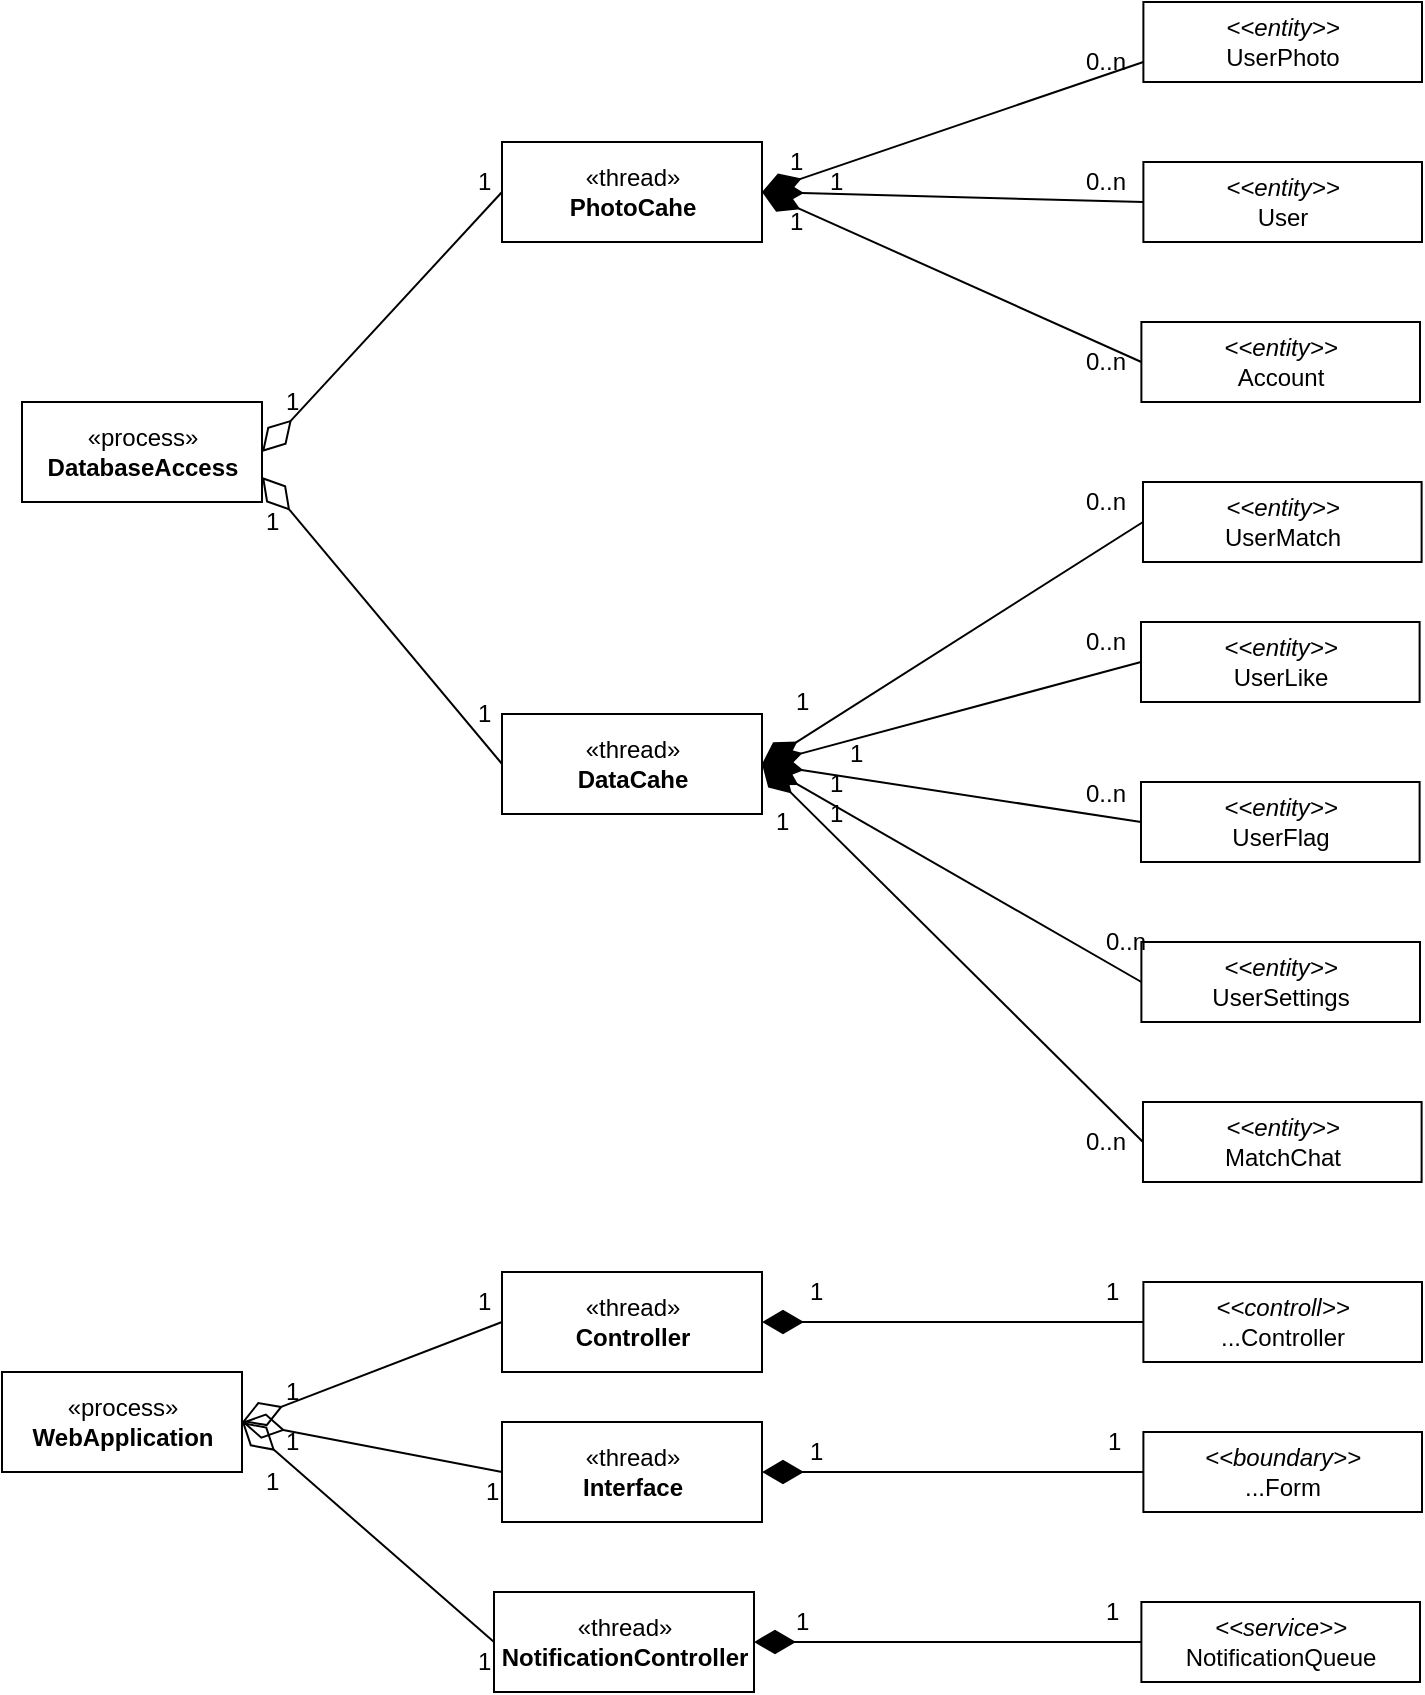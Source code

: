 <mxfile version="12.2.7" type="google" pages="1"><diagram id="T-J2Q0A5wLxZ0hOnudPR" name="Page-1"><mxGraphModel dx="772" dy="1700" grid="1" gridSize="10" guides="1" tooltips="1" connect="1" arrows="1" fold="1" page="1" pageScale="1" pageWidth="1920" pageHeight="1200" math="0" shadow="0"><root><mxCell id="0"/><mxCell id="1" parent="0"/><mxCell id="Jg9BOYhjCWcZE8WwExI7-66" value="1" style="text;html=1;resizable=0;points=[];autosize=1;align=left;verticalAlign=top;spacingTop=-4;" vertex="1" parent="1"><mxGeometry x="200" y="10" width="20" height="20" as="geometry"/></mxCell><mxCell id="Jg9BOYhjCWcZE8WwExI7-1" value="«process»&lt;br&gt;&lt;b&gt;DatabaseAccess&lt;/b&gt;" style="html=1;" vertex="1" parent="1"><mxGeometry x="80" y="-40" width="120" height="50" as="geometry"/></mxCell><mxCell id="Jg9BOYhjCWcZE8WwExI7-2" value="«process»&lt;br&gt;&lt;b&gt;WebApplication&lt;/b&gt;" style="html=1;" vertex="1" parent="1"><mxGeometry x="70" y="445" width="120" height="50" as="geometry"/></mxCell><mxCell id="Jg9BOYhjCWcZE8WwExI7-3" value="«thread»&lt;br&gt;&lt;b&gt;Interface&lt;/b&gt;" style="html=1;" vertex="1" parent="1"><mxGeometry x="320" y="470" width="130" height="50" as="geometry"/></mxCell><mxCell id="Jg9BOYhjCWcZE8WwExI7-5" value="«thread»&lt;br&gt;&lt;b&gt;DataCahe&lt;/b&gt;" style="html=1;" vertex="1" parent="1"><mxGeometry x="320" y="116" width="130" height="50" as="geometry"/></mxCell><mxCell id="Jg9BOYhjCWcZE8WwExI7-7" value="«thread»&lt;br&gt;&lt;b&gt;NotificationController&lt;/b&gt;" style="html=1;" vertex="1" parent="1"><mxGeometry x="316" y="555" width="130" height="50" as="geometry"/></mxCell><mxCell id="Jg9BOYhjCWcZE8WwExI7-8" value="«thread»&lt;br&gt;&lt;b&gt;Controller&lt;/b&gt;" style="html=1;" vertex="1" parent="1"><mxGeometry x="320" y="395" width="130" height="50" as="geometry"/></mxCell><mxCell id="Jg9BOYhjCWcZE8WwExI7-10" value="«thread»&lt;br&gt;&lt;b&gt;PhotoCahe&lt;/b&gt;" style="html=1;" vertex="1" parent="1"><mxGeometry x="320" y="-170" width="130" height="50" as="geometry"/></mxCell><mxCell id="Jg9BOYhjCWcZE8WwExI7-31" value="&lt;i&gt;&amp;lt;&amp;lt;controll&amp;gt;&amp;gt;&lt;br&gt;&lt;/i&gt;...Controller" style="html=1;" vertex="1" parent="1"><mxGeometry x="640.697" y="400" width="139.303" height="40" as="geometry"/></mxCell><mxCell id="Jg9BOYhjCWcZE8WwExI7-32" value="&lt;i&gt;&amp;lt;&amp;lt;boundary&amp;gt;&amp;gt;&lt;br&gt;&lt;/i&gt;...Form" style="html=1;" vertex="1" parent="1"><mxGeometry x="640.697" y="475" width="139.303" height="40" as="geometry"/></mxCell><mxCell id="Jg9BOYhjCWcZE8WwExI7-33" value="&lt;i&gt;&amp;lt;&amp;lt;service&amp;gt;&amp;gt;&lt;br&gt;&lt;/i&gt;NotificationQueue" style="html=1;" vertex="1" parent="1"><mxGeometry x="639.697" y="560" width="139.303" height="40" as="geometry"/></mxCell><mxCell id="Jg9BOYhjCWcZE8WwExI7-34" value="" style="endArrow=none;endFill=0;endSize=24;html=1;exitX=1;exitY=0.5;exitDx=0;exitDy=0;entryX=0;entryY=0.5;entryDx=0;entryDy=0;startArrow=diamondThin;startFill=0;startSize=19;" edge="1" parent="1" source="Jg9BOYhjCWcZE8WwExI7-2" target="Jg9BOYhjCWcZE8WwExI7-8"><mxGeometry width="160" relative="1" as="geometry"><mxPoint x="100" y="580" as="sourcePoint"/><mxPoint x="260" y="580" as="targetPoint"/></mxGeometry></mxCell><mxCell id="Jg9BOYhjCWcZE8WwExI7-35" value="1" style="text;html=1;resizable=0;points=[];autosize=1;align=left;verticalAlign=top;spacingTop=-4;" vertex="1" parent="1"><mxGeometry x="306" y="400" width="20" height="20" as="geometry"/></mxCell><mxCell id="Jg9BOYhjCWcZE8WwExI7-36" value="1" style="text;html=1;resizable=0;points=[];autosize=1;align=left;verticalAlign=top;spacingTop=-4;" vertex="1" parent="1"><mxGeometry x="210" y="445" width="20" height="20" as="geometry"/></mxCell><mxCell id="Jg9BOYhjCWcZE8WwExI7-56" value="" style="endArrow=none;endFill=0;endSize=24;html=1;exitX=1;exitY=0.5;exitDx=0;exitDy=0;entryX=0;entryY=0.5;entryDx=0;entryDy=0;startArrow=diamondThin;startFill=0;startSize=19;" edge="1" parent="1" source="Jg9BOYhjCWcZE8WwExI7-2" target="Jg9BOYhjCWcZE8WwExI7-3"><mxGeometry width="160" relative="1" as="geometry"><mxPoint x="210" y="435" as="sourcePoint"/><mxPoint x="330" y="395" as="targetPoint"/></mxGeometry></mxCell><mxCell id="Jg9BOYhjCWcZE8WwExI7-57" value="" style="endArrow=none;endFill=0;endSize=24;html=1;entryX=0;entryY=0.5;entryDx=0;entryDy=0;startArrow=diamondThin;startFill=0;startSize=19;exitX=1;exitY=0.5;exitDx=0;exitDy=0;" edge="1" parent="1" source="Jg9BOYhjCWcZE8WwExI7-2" target="Jg9BOYhjCWcZE8WwExI7-7"><mxGeometry width="160" relative="1" as="geometry"><mxPoint x="200" y="430" as="sourcePoint"/><mxPoint x="340" y="405" as="targetPoint"/></mxGeometry></mxCell><mxCell id="Jg9BOYhjCWcZE8WwExI7-58" value="" style="endArrow=none;endFill=0;endSize=24;html=1;exitX=1;exitY=0.5;exitDx=0;exitDy=0;entryX=0;entryY=0.5;entryDx=0;entryDy=0;startArrow=diamondThin;startFill=0;startSize=19;" edge="1" parent="1" source="Jg9BOYhjCWcZE8WwExI7-1" target="Jg9BOYhjCWcZE8WwExI7-10"><mxGeometry width="160" relative="1" as="geometry"><mxPoint x="230" y="455" as="sourcePoint"/><mxPoint x="350" y="415" as="targetPoint"/></mxGeometry></mxCell><mxCell id="Jg9BOYhjCWcZE8WwExI7-59" value="" style="endArrow=none;endFill=0;endSize=24;html=1;exitX=1;exitY=0.75;exitDx=0;exitDy=0;entryX=0;entryY=0.5;entryDx=0;entryDy=0;startArrow=diamondThin;startFill=0;startSize=19;" edge="1" parent="1" source="Jg9BOYhjCWcZE8WwExI7-1" target="Jg9BOYhjCWcZE8WwExI7-5"><mxGeometry width="160" relative="1" as="geometry"><mxPoint x="240" y="465" as="sourcePoint"/><mxPoint x="360" y="425" as="targetPoint"/></mxGeometry></mxCell><mxCell id="Jg9BOYhjCWcZE8WwExI7-60" value="1" style="text;html=1;resizable=0;points=[];autosize=1;align=left;verticalAlign=top;spacingTop=-4;" vertex="1" parent="1"><mxGeometry x="210" y="470" width="20" height="20" as="geometry"/></mxCell><mxCell id="Jg9BOYhjCWcZE8WwExI7-61" value="1" style="text;html=1;resizable=0;points=[];autosize=1;align=left;verticalAlign=top;spacingTop=-4;" vertex="1" parent="1"><mxGeometry x="310" y="495" width="20" height="20" as="geometry"/></mxCell><mxCell id="Jg9BOYhjCWcZE8WwExI7-62" value="1" style="text;html=1;resizable=0;points=[];autosize=1;align=left;verticalAlign=top;spacingTop=-4;" vertex="1" parent="1"><mxGeometry x="306" y="580" width="20" height="20" as="geometry"/></mxCell><mxCell id="Jg9BOYhjCWcZE8WwExI7-63" value="1" style="text;html=1;resizable=0;points=[];autosize=1;align=left;verticalAlign=top;spacingTop=-4;" vertex="1" parent="1"><mxGeometry x="200" y="490" width="20" height="20" as="geometry"/></mxCell><mxCell id="Jg9BOYhjCWcZE8WwExI7-64" value="1" style="text;html=1;resizable=0;points=[];autosize=1;align=left;verticalAlign=top;spacingTop=-4;" vertex="1" parent="1"><mxGeometry x="210" y="-50" width="20" height="20" as="geometry"/></mxCell><mxCell id="Jg9BOYhjCWcZE8WwExI7-65" value="1" style="text;html=1;resizable=0;points=[];autosize=1;align=left;verticalAlign=top;spacingTop=-4;" vertex="1" parent="1"><mxGeometry x="306" y="-160" width="20" height="20" as="geometry"/></mxCell><mxCell id="Jg9BOYhjCWcZE8WwExI7-67" value="1" style="text;html=1;resizable=0;points=[];autosize=1;align=left;verticalAlign=top;spacingTop=-4;" vertex="1" parent="1"><mxGeometry x="306" y="106" width="20" height="20" as="geometry"/></mxCell><mxCell id="Jg9BOYhjCWcZE8WwExI7-69" value="" style="endArrow=none;endFill=0;endSize=24;html=1;startArrow=diamondThin;startFill=1;startSize=18;entryX=0;entryY=0.5;entryDx=0;entryDy=0;exitX=1;exitY=0.5;exitDx=0;exitDy=0;" edge="1" parent="1" source="Jg9BOYhjCWcZE8WwExI7-7" target="Jg9BOYhjCWcZE8WwExI7-33"><mxGeometry width="160" relative="1" as="geometry"><mxPoint x="480" y="550" as="sourcePoint"/><mxPoint x="560" y="535" as="targetPoint"/></mxGeometry></mxCell><mxCell id="Jg9BOYhjCWcZE8WwExI7-70" value="" style="endArrow=none;endFill=0;endSize=24;html=1;startArrow=diamondThin;startFill=1;startSize=18;entryX=0;entryY=0.5;entryDx=0;entryDy=0;exitX=1;exitY=0.5;exitDx=0;exitDy=0;" edge="1" parent="1" source="Jg9BOYhjCWcZE8WwExI7-3" target="Jg9BOYhjCWcZE8WwExI7-32"><mxGeometry width="160" relative="1" as="geometry"><mxPoint x="460" y="545" as="sourcePoint"/><mxPoint x="570.697" y="550" as="targetPoint"/></mxGeometry></mxCell><mxCell id="Jg9BOYhjCWcZE8WwExI7-72" value="" style="endArrow=none;endFill=0;endSize=24;html=1;startArrow=diamondThin;startFill=1;startSize=18;entryX=0;entryY=0.5;entryDx=0;entryDy=0;exitX=1;exitY=0.5;exitDx=0;exitDy=0;" edge="1" parent="1" source="Jg9BOYhjCWcZE8WwExI7-8" target="Jg9BOYhjCWcZE8WwExI7-31"><mxGeometry width="160" relative="1" as="geometry"><mxPoint x="470" y="555" as="sourcePoint"/><mxPoint x="580.697" y="560" as="targetPoint"/></mxGeometry></mxCell><mxCell id="Jg9BOYhjCWcZE8WwExI7-74" value="" style="endArrow=none;endFill=0;endSize=24;html=1;startArrow=diamondThin;startFill=1;startSize=18;entryX=0;entryY=0.75;entryDx=0;entryDy=0;exitX=1;exitY=0.5;exitDx=0;exitDy=0;" edge="1" parent="1" source="Jg9BOYhjCWcZE8WwExI7-10" target="Jg9BOYhjCWcZE8WwExI7-15"><mxGeometry width="160" relative="1" as="geometry"><mxPoint x="450" y="161" as="sourcePoint"/><mxPoint x="560.197" y="160" as="targetPoint"/></mxGeometry></mxCell><mxCell id="Jg9BOYhjCWcZE8WwExI7-75" value="" style="endArrow=none;endFill=0;endSize=24;html=1;startArrow=diamondThin;startFill=1;startSize=18;entryX=0;entryY=0.5;entryDx=0;entryDy=0;exitX=1;exitY=0.5;exitDx=0;exitDy=0;" edge="1" parent="1" source="Jg9BOYhjCWcZE8WwExI7-5" target="Jg9BOYhjCWcZE8WwExI7-18"><mxGeometry width="160" relative="1" as="geometry"><mxPoint x="460" y="-85" as="sourcePoint"/><mxPoint x="570.197" y="-120" as="targetPoint"/></mxGeometry></mxCell><mxCell id="Jg9BOYhjCWcZE8WwExI7-76" value="" style="endArrow=none;endFill=0;endSize=24;html=1;startArrow=diamondThin;startFill=1;startSize=18;entryX=0;entryY=0.5;entryDx=0;entryDy=0;exitX=1;exitY=0.5;exitDx=0;exitDy=0;" edge="1" parent="1" source="Jg9BOYhjCWcZE8WwExI7-10" target="Jg9BOYhjCWcZE8WwExI7-12"><mxGeometry width="160" relative="1" as="geometry"><mxPoint x="470" y="-75" as="sourcePoint"/><mxPoint x="580.197" y="-110" as="targetPoint"/></mxGeometry></mxCell><mxCell id="Jg9BOYhjCWcZE8WwExI7-77" value="" style="endArrow=none;endFill=0;endSize=24;html=1;startArrow=diamondThin;startFill=1;startSize=18;entryX=0;entryY=0.5;entryDx=0;entryDy=0;exitX=1;exitY=0.5;exitDx=0;exitDy=0;" edge="1" parent="1" source="Jg9BOYhjCWcZE8WwExI7-10" target="Jg9BOYhjCWcZE8WwExI7-11"><mxGeometry width="160" relative="1" as="geometry"><mxPoint x="455.5" y="-40" as="sourcePoint"/><mxPoint x="565.697" y="-70" as="targetPoint"/></mxGeometry></mxCell><mxCell id="Jg9BOYhjCWcZE8WwExI7-13" value="&lt;i&gt;&amp;lt;&amp;lt;entity&amp;gt;&amp;gt;&lt;br&gt;&lt;/i&gt;UserLike" style="html=1;" vertex="1" parent="1"><mxGeometry x="639.5" y="70" width="139.303" height="40" as="geometry"/></mxCell><mxCell id="Jg9BOYhjCWcZE8WwExI7-14" value="&lt;i&gt;&amp;lt;&amp;lt;entity&amp;gt;&amp;gt;&lt;br&gt;&lt;/i&gt;UserMatch" style="html=1;" vertex="1" parent="1"><mxGeometry x="640.5" width="139.303" height="40" as="geometry"/></mxCell><mxCell id="Jg9BOYhjCWcZE8WwExI7-16" value="&lt;i&gt;&amp;lt;&amp;lt;entity&amp;gt;&amp;gt;&lt;br&gt;&lt;/i&gt;UserFlag" style="html=1;" vertex="1" parent="1"><mxGeometry x="639.5" y="150" width="139.303" height="40" as="geometry"/></mxCell><mxCell id="Jg9BOYhjCWcZE8WwExI7-17" value="&lt;i&gt;&amp;lt;&amp;lt;entity&amp;gt;&amp;gt;&lt;br&gt;&lt;/i&gt;UserSettings" style="html=1;" vertex="1" parent="1"><mxGeometry x="639.697" y="230" width="139.303" height="40" as="geometry"/></mxCell><mxCell id="Jg9BOYhjCWcZE8WwExI7-18" value="&lt;i&gt;&amp;lt;&amp;lt;entity&amp;gt;&amp;gt;&lt;br&gt;&lt;/i&gt;MatchChat" style="html=1;" vertex="1" parent="1"><mxGeometry x="640.5" y="310" width="139.303" height="40" as="geometry"/></mxCell><mxCell id="Jg9BOYhjCWcZE8WwExI7-78" value="" style="endArrow=none;endFill=0;endSize=24;html=1;startArrow=diamondThin;startFill=1;startSize=18;entryX=0;entryY=0.5;entryDx=0;entryDy=0;exitX=1;exitY=0.5;exitDx=0;exitDy=0;" edge="1" parent="1" source="Jg9BOYhjCWcZE8WwExI7-5" target="Jg9BOYhjCWcZE8WwExI7-14"><mxGeometry width="160" relative="1" as="geometry"><mxPoint x="460" y="105" as="sourcePoint"/><mxPoint x="580" y="265" as="targetPoint"/></mxGeometry></mxCell><mxCell id="Jg9BOYhjCWcZE8WwExI7-79" value="" style="endArrow=none;endFill=0;endSize=24;html=1;startArrow=diamondThin;startFill=1;startSize=18;entryX=0;entryY=0.5;entryDx=0;entryDy=0;exitX=1;exitY=0.5;exitDx=0;exitDy=0;" edge="1" parent="1" source="Jg9BOYhjCWcZE8WwExI7-5" target="Jg9BOYhjCWcZE8WwExI7-13"><mxGeometry width="160" relative="1" as="geometry"><mxPoint x="470" y="115" as="sourcePoint"/><mxPoint x="590" y="275" as="targetPoint"/></mxGeometry></mxCell><mxCell id="Jg9BOYhjCWcZE8WwExI7-80" value="" style="endArrow=none;endFill=0;endSize=24;html=1;startArrow=diamondThin;startFill=1;startSize=18;entryX=0;entryY=0.5;entryDx=0;entryDy=0;exitX=1;exitY=0.5;exitDx=0;exitDy=0;" edge="1" parent="1" source="Jg9BOYhjCWcZE8WwExI7-5" target="Jg9BOYhjCWcZE8WwExI7-16"><mxGeometry width="160" relative="1" as="geometry"><mxPoint x="480" y="125" as="sourcePoint"/><mxPoint x="600" y="285" as="targetPoint"/></mxGeometry></mxCell><mxCell id="Jg9BOYhjCWcZE8WwExI7-81" value="" style="endArrow=none;endFill=0;endSize=24;html=1;startArrow=diamondThin;startFill=1;startSize=18;entryX=0;entryY=0.5;entryDx=0;entryDy=0;exitX=1;exitY=0.5;exitDx=0;exitDy=0;" edge="1" parent="1" source="Jg9BOYhjCWcZE8WwExI7-5" target="Jg9BOYhjCWcZE8WwExI7-17"><mxGeometry width="160" relative="1" as="geometry"><mxPoint x="490" y="135" as="sourcePoint"/><mxPoint x="610" y="295" as="targetPoint"/></mxGeometry></mxCell><mxCell id="Jg9BOYhjCWcZE8WwExI7-11" value="&lt;i&gt;&amp;lt;&amp;lt;entity&amp;gt;&amp;gt;&lt;br&gt;&lt;/i&gt;Account" style="html=1;" vertex="1" parent="1"><mxGeometry x="639.697" y="-80" width="139.303" height="40" as="geometry"/></mxCell><mxCell id="Jg9BOYhjCWcZE8WwExI7-12" value="&lt;i&gt;&amp;lt;&amp;lt;entity&amp;gt;&amp;gt;&lt;br&gt;&lt;/i&gt;User" style="html=1;" vertex="1" parent="1"><mxGeometry x="640.697" y="-160" width="139.303" height="40" as="geometry"/></mxCell><mxCell id="Jg9BOYhjCWcZE8WwExI7-15" value="&lt;i&gt;&amp;lt;&amp;lt;entity&amp;gt;&amp;gt;&lt;br&gt;&lt;/i&gt;UserPhoto" style="html=1;" vertex="1" parent="1"><mxGeometry x="640.697" y="-240" width="139.303" height="40" as="geometry"/></mxCell><mxCell id="Jg9BOYhjCWcZE8WwExI7-85" value="1" style="text;html=1;resizable=0;points=[];autosize=1;align=left;verticalAlign=top;spacingTop=-4;" vertex="1" parent="1"><mxGeometry x="462" y="-170" width="20" height="20" as="geometry"/></mxCell><mxCell id="Jg9BOYhjCWcZE8WwExI7-86" value="1" style="text;html=1;resizable=0;points=[];autosize=1;align=left;verticalAlign=top;spacingTop=-4;" vertex="1" parent="1"><mxGeometry x="462" y="-140" width="20" height="20" as="geometry"/></mxCell><mxCell id="Jg9BOYhjCWcZE8WwExI7-87" value="1" style="text;html=1;resizable=0;points=[];autosize=1;align=left;verticalAlign=top;spacingTop=-4;" vertex="1" parent="1"><mxGeometry x="482" y="-160" width="20" height="20" as="geometry"/></mxCell><mxCell id="Jg9BOYhjCWcZE8WwExI7-88" value="1" style="text;html=1;resizable=0;points=[];autosize=1;align=left;verticalAlign=top;spacingTop=-4;" vertex="1" parent="1"><mxGeometry x="465" y="100" width="20" height="20" as="geometry"/></mxCell><mxCell id="Jg9BOYhjCWcZE8WwExI7-89" value="1" style="text;html=1;resizable=0;points=[];autosize=1;align=left;verticalAlign=top;spacingTop=-4;" vertex="1" parent="1"><mxGeometry x="455" y="160" width="20" height="20" as="geometry"/></mxCell><mxCell id="Jg9BOYhjCWcZE8WwExI7-90" value="1" style="text;html=1;resizable=0;points=[];autosize=1;align=left;verticalAlign=top;spacingTop=-4;" vertex="1" parent="1"><mxGeometry x="492" y="126" width="20" height="20" as="geometry"/></mxCell><mxCell id="Jg9BOYhjCWcZE8WwExI7-96" value="1" style="text;html=1;resizable=0;points=[];autosize=1;align=left;verticalAlign=top;spacingTop=-4;" vertex="1" parent="1"><mxGeometry x="482" y="141" width="20" height="20" as="geometry"/></mxCell><mxCell id="Jg9BOYhjCWcZE8WwExI7-97" value="1" style="text;html=1;resizable=0;points=[];autosize=1;align=left;verticalAlign=top;spacingTop=-4;" vertex="1" parent="1"><mxGeometry x="482" y="156" width="20" height="20" as="geometry"/></mxCell><mxCell id="Jg9BOYhjCWcZE8WwExI7-98" value="0..n" style="text;html=1;resizable=0;points=[];autosize=1;align=left;verticalAlign=top;spacingTop=-4;" vertex="1" parent="1"><mxGeometry x="610" y="-220" width="40" height="20" as="geometry"/></mxCell><mxCell id="Jg9BOYhjCWcZE8WwExI7-99" value="0..n" style="text;html=1;resizable=0;points=[];autosize=1;align=left;verticalAlign=top;spacingTop=-4;" vertex="1" parent="1"><mxGeometry x="610" y="-160" width="40" height="20" as="geometry"/></mxCell><mxCell id="Jg9BOYhjCWcZE8WwExI7-100" value="0..n" style="text;html=1;resizable=0;points=[];autosize=1;align=left;verticalAlign=top;spacingTop=-4;" vertex="1" parent="1"><mxGeometry x="610" y="-70" width="40" height="20" as="geometry"/></mxCell><mxCell id="Jg9BOYhjCWcZE8WwExI7-101" value="0..n" style="text;html=1;resizable=0;points=[];autosize=1;align=left;verticalAlign=top;spacingTop=-4;" vertex="1" parent="1"><mxGeometry x="610" width="40" height="20" as="geometry"/></mxCell><mxCell id="Jg9BOYhjCWcZE8WwExI7-102" value="0..n" style="text;html=1;resizable=0;points=[];autosize=1;align=left;verticalAlign=top;spacingTop=-4;" vertex="1" parent="1"><mxGeometry x="610" y="70" width="40" height="20" as="geometry"/></mxCell><mxCell id="Jg9BOYhjCWcZE8WwExI7-103" value="0..n" style="text;html=1;resizable=0;points=[];autosize=1;align=left;verticalAlign=top;spacingTop=-4;" vertex="1" parent="1"><mxGeometry x="610" y="146" width="40" height="20" as="geometry"/></mxCell><mxCell id="Jg9BOYhjCWcZE8WwExI7-104" value="0..n" style="text;html=1;resizable=0;points=[];autosize=1;align=left;verticalAlign=top;spacingTop=-4;" vertex="1" parent="1"><mxGeometry x="619.5" y="220" width="40" height="20" as="geometry"/></mxCell><mxCell id="Jg9BOYhjCWcZE8WwExI7-105" value="0..n" style="text;html=1;resizable=0;points=[];autosize=1;align=left;verticalAlign=top;spacingTop=-4;" vertex="1" parent="1"><mxGeometry x="610" y="320" width="40" height="20" as="geometry"/></mxCell><mxCell id="Jg9BOYhjCWcZE8WwExI7-106" value="1" style="text;html=1;resizable=0;points=[];autosize=1;align=left;verticalAlign=top;spacingTop=-4;" vertex="1" parent="1"><mxGeometry x="472" y="395" width="20" height="20" as="geometry"/></mxCell><mxCell id="Jg9BOYhjCWcZE8WwExI7-109" value="1" style="text;html=1;resizable=0;points=[];autosize=1;align=left;verticalAlign=top;spacingTop=-4;" vertex="1" parent="1"><mxGeometry x="619.5" y="395" width="20" height="20" as="geometry"/></mxCell><mxCell id="Jg9BOYhjCWcZE8WwExI7-110" value="1" style="text;html=1;resizable=0;points=[];autosize=1;align=left;verticalAlign=top;spacingTop=-4;" vertex="1" parent="1"><mxGeometry x="620.5" y="470" width="20" height="20" as="geometry"/></mxCell><mxCell id="Jg9BOYhjCWcZE8WwExI7-111" value="1" style="text;html=1;resizable=0;points=[];autosize=1;align=left;verticalAlign=top;spacingTop=-4;" vertex="1" parent="1"><mxGeometry x="472" y="475" width="20" height="20" as="geometry"/></mxCell><mxCell id="Jg9BOYhjCWcZE8WwExI7-112" value="1" style="text;html=1;resizable=0;points=[];autosize=1;align=left;verticalAlign=top;spacingTop=-4;" vertex="1" parent="1"><mxGeometry x="619.5" y="555" width="20" height="20" as="geometry"/></mxCell><mxCell id="Jg9BOYhjCWcZE8WwExI7-113" value="1" style="text;html=1;resizable=0;points=[];autosize=1;align=left;verticalAlign=top;spacingTop=-4;" vertex="1" parent="1"><mxGeometry x="465" y="560" width="20" height="20" as="geometry"/></mxCell></root></mxGraphModel></diagram></mxfile>
